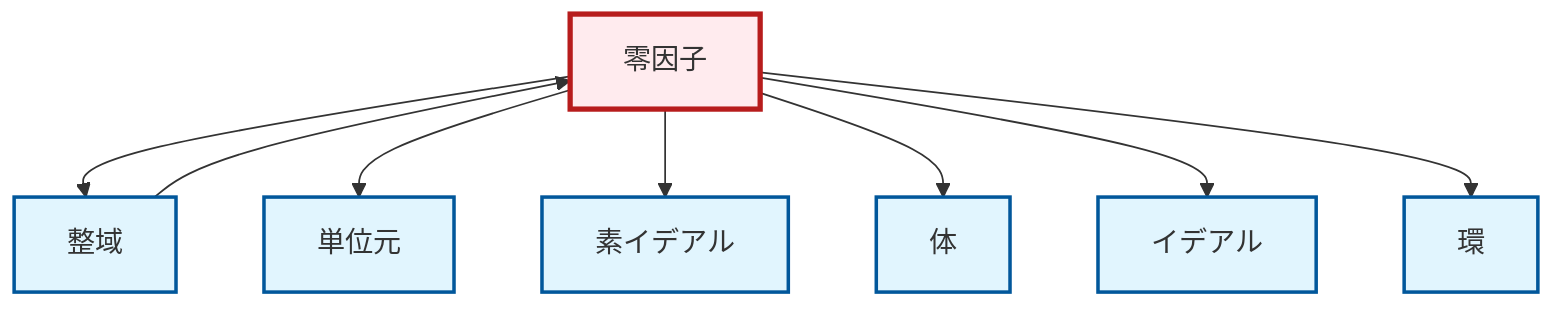 graph TD
    classDef definition fill:#e1f5fe,stroke:#01579b,stroke-width:2px
    classDef theorem fill:#f3e5f5,stroke:#4a148c,stroke-width:2px
    classDef axiom fill:#fff3e0,stroke:#e65100,stroke-width:2px
    classDef example fill:#e8f5e9,stroke:#1b5e20,stroke-width:2px
    classDef current fill:#ffebee,stroke:#b71c1c,stroke-width:3px
    def-zero-divisor["零因子"]:::definition
    def-ring["環"]:::definition
    def-identity-element["単位元"]:::definition
    def-prime-ideal["素イデアル"]:::definition
    def-field["体"]:::definition
    def-integral-domain["整域"]:::definition
    def-ideal["イデアル"]:::definition
    def-zero-divisor --> def-integral-domain
    def-zero-divisor --> def-identity-element
    def-zero-divisor --> def-prime-ideal
    def-integral-domain --> def-zero-divisor
    def-zero-divisor --> def-field
    def-zero-divisor --> def-ideal
    def-zero-divisor --> def-ring
    class def-zero-divisor current